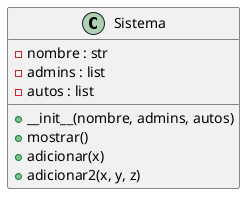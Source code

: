 
@startuml
class Sistema {
    - nombre : str
    - admins : list
    - autos : list
    + __init__(nombre, admins, autos)
    + mostrar()
    + adicionar(x)
    + adicionar2(x, y, z)
}
@enduml
